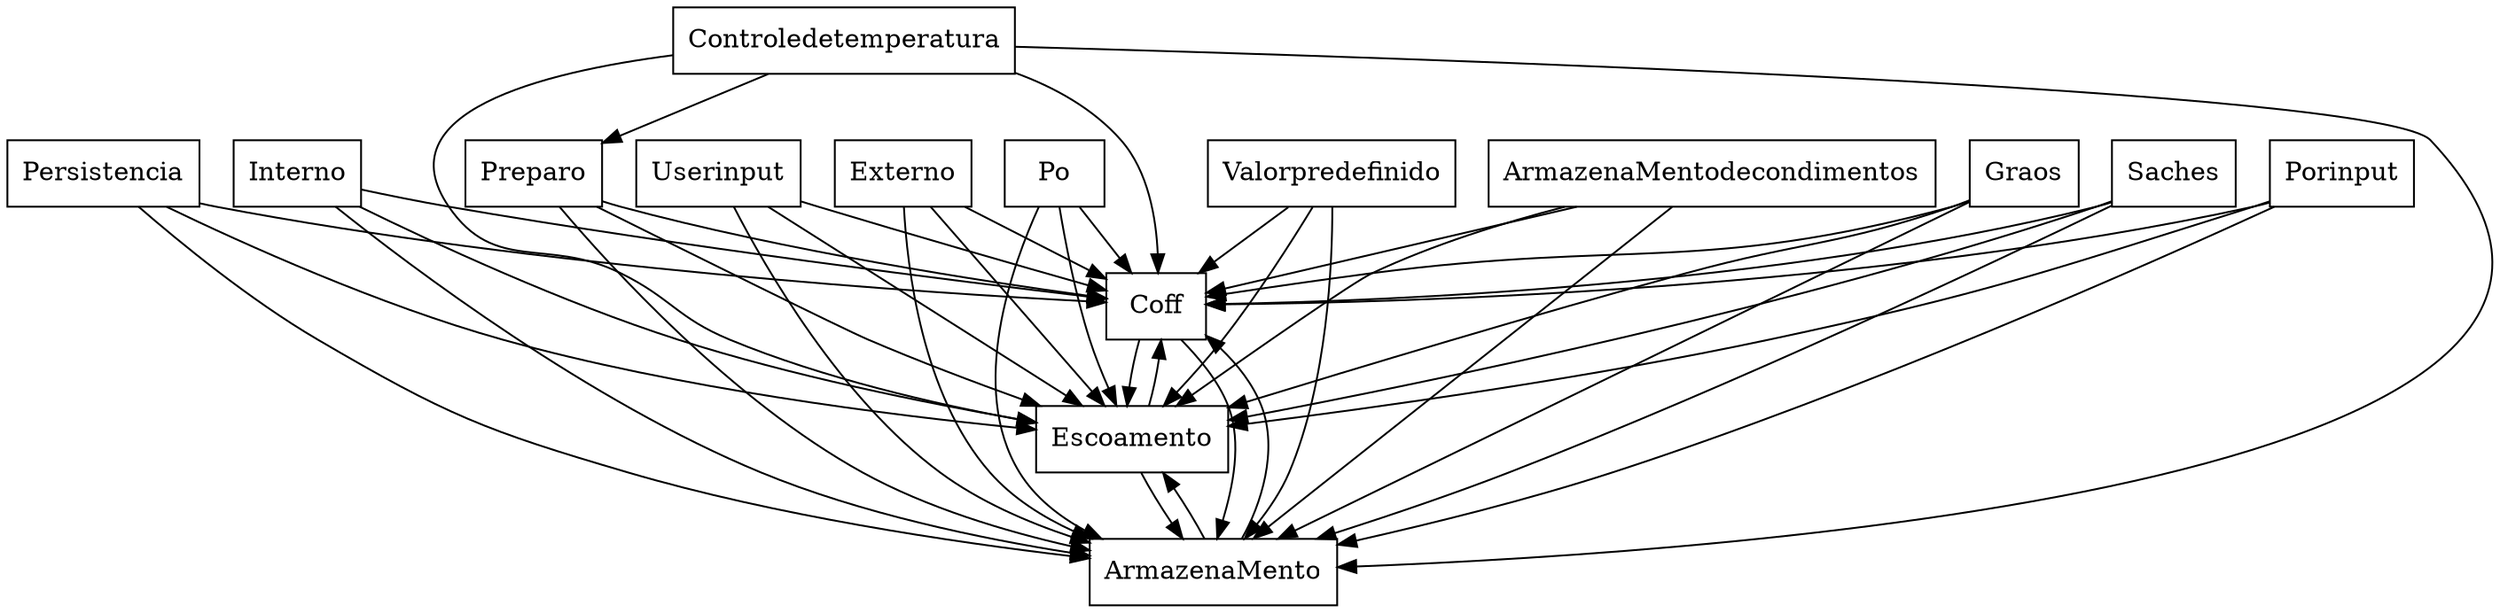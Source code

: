 digraph{
graph [rankdir=TB];
node [shape=box];
edge [arrowhead=normal];
0[label="Persistencia",]
1[label="Userinput",]
2[label="Externo",]
3[label="Coff",]
4[label="Controledetemperatura",]
5[label="Interno",]
6[label="Po",]
7[label="ArmazenaMentodecondimentos",]
8[label="Graos",]
9[label="Saches",]
10[label="Escoamento",]
11[label="Porinput",]
12[label="Valorpredefinido",]
13[label="ArmazenaMento",]
14[label="Preparo",]
0->3[label="",]
0->10[label="",]
0->13[label="",]
1->3[label="",]
1->10[label="",]
1->13[label="",]
2->3[label="",]
2->10[label="",]
2->13[label="",]
3->10[label="",]
3->13[label="",]
4->3[label="",]
4->10[label="",]
4->13[label="",]
4->14[label="",]
5->3[label="",]
5->10[label="",]
5->13[label="",]
6->3[label="",]
6->10[label="",]
6->13[label="",]
7->3[label="",]
7->10[label="",]
7->13[label="",]
8->3[label="",]
8->10[label="",]
8->13[label="",]
9->3[label="",]
9->10[label="",]
9->13[label="",]
10->3[label="",]
10->13[label="",]
11->3[label="",]
11->10[label="",]
11->13[label="",]
12->3[label="",]
12->10[label="",]
12->13[label="",]
13->3[label="",]
13->10[label="",]
14->3[label="",]
14->10[label="",]
14->13[label="",]
}
